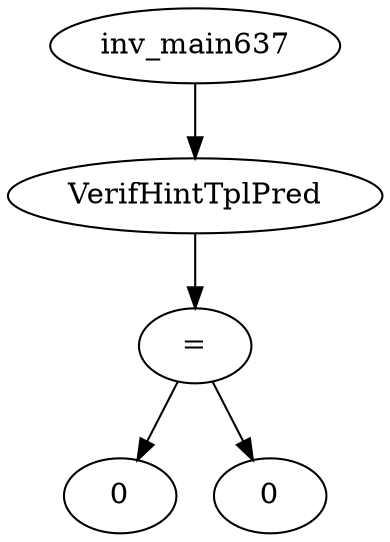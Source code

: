 digraph dag {
0 [label="inv_main637"];
1 [label="VerifHintTplPred"];
2 [label="="];
3 [label="0"];
4 [label="0"];
0->1
1->2
2->4
2 -> 3
}
